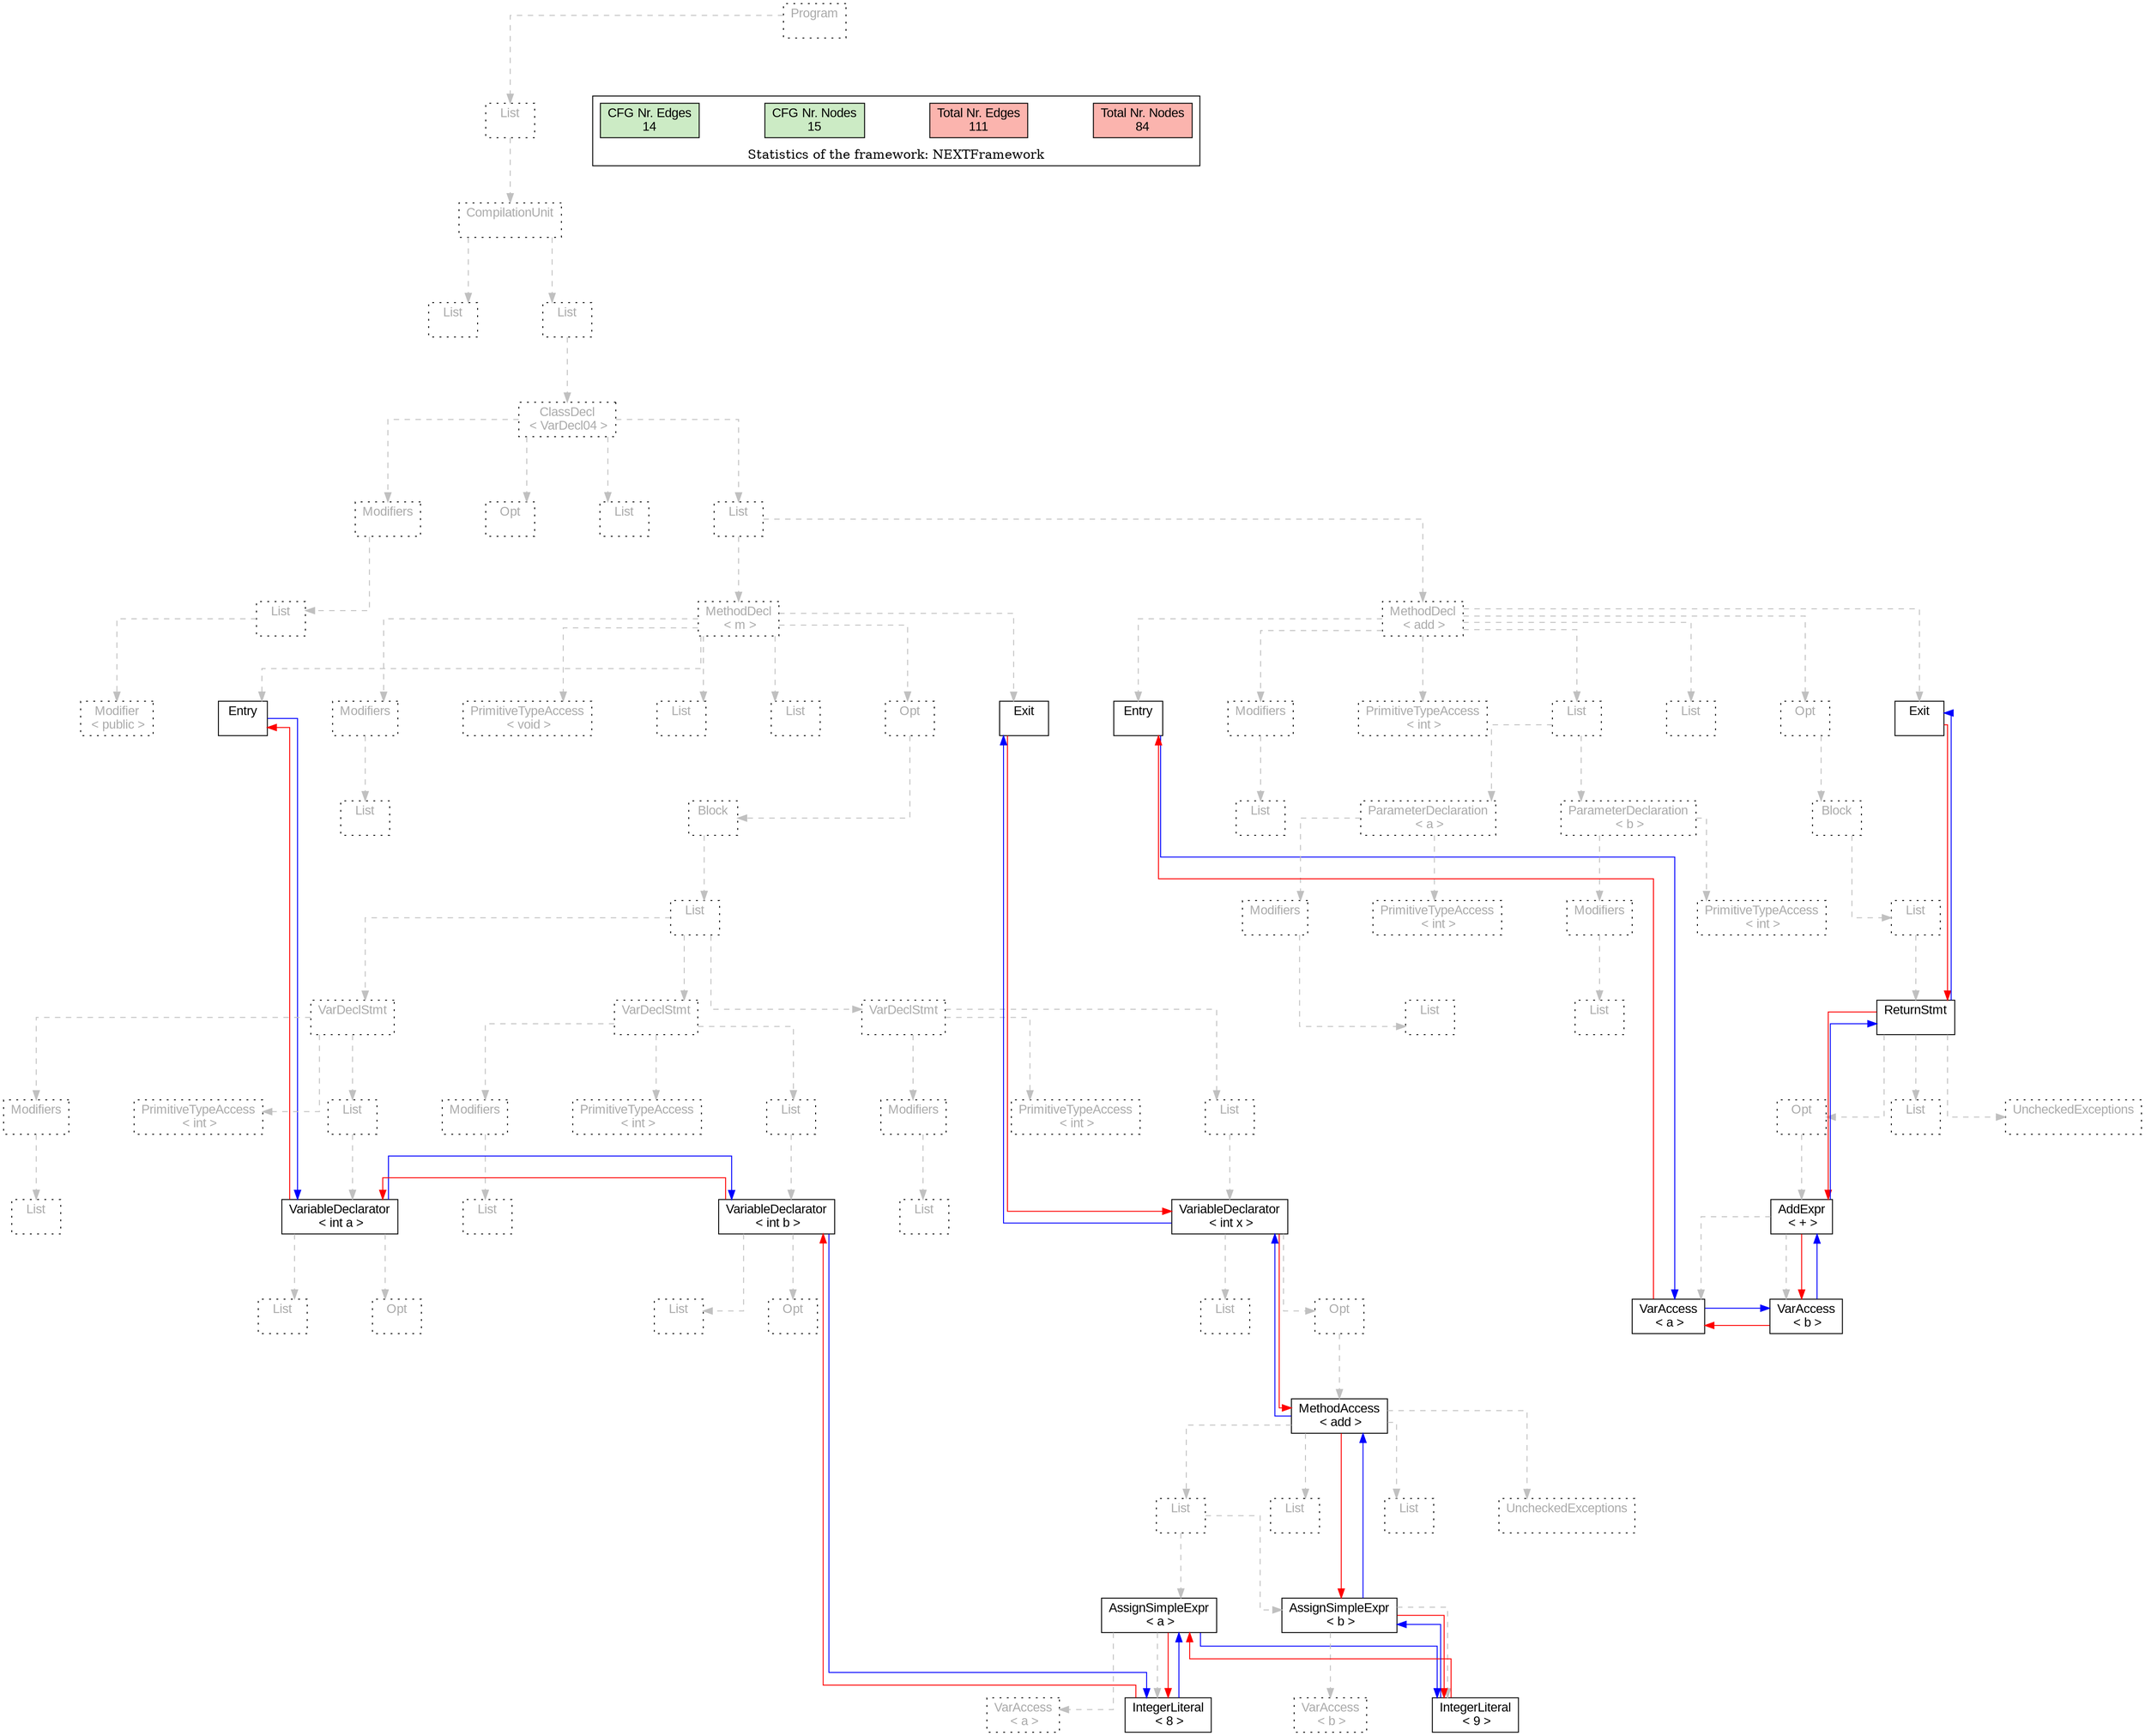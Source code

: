digraph G {
graph [splines=ortho, nodesep="1", ranksep="1"]
node [shape=rect, fontname=Arial];
{ rank = same; "Program[0]"}
{ rank = same; "List[1]"}
{ rank = same; "CompilationUnit[2]"}
{ rank = same; "List[3]"; "List[4]"}
{ rank = same; "ClassDecl[5]"}
{ rank = same; "Modifiers[6]"; "Opt[9]"; "List[10]"; "List[11]"}
{ rank = same; "List[7]"; "MethodDecl[12]"; "MethodDecl[57]"}
{ rank = same; "Modifier[8]"; "Entry[13]"; "Modifiers[14]"; "PrimitiveTypeAccess[16]"; "List[17]"; "List[18]"; "Opt[19]"; "Exit[20]"; "Entry[58]"; "Modifiers[59]"; "PrimitiveTypeAccess[61]"; "List[62]"; "List[71]"; "Opt[72]"; "Exit[73]"}
{ rank = same; "List[15]"; "Block[20]"; "List[60]"; "ParameterDeclaration[63]"; "ParameterDeclaration[67]"; "Block[73]"}
{ rank = same; "List[21]"; "Modifiers[64]"; "PrimitiveTypeAccess[66]"; "Modifiers[68]"; "PrimitiveTypeAccess[70]"; "List[74]"}
{ rank = same; "VarDeclStmt[22]"; "VarDeclStmt[30]"; "VarDeclStmt[38]"; "List[65]"; "List[69]"; "ReturnStmt[75]"}
{ rank = same; "Modifiers[23]"; "PrimitiveTypeAccess[25]"; "List[26]"; "Modifiers[31]"; "PrimitiveTypeAccess[33]"; "List[34]"; "Modifiers[39]"; "PrimitiveTypeAccess[41]"; "List[42]"; "Opt[76]"; "List[80]"; "UncheckedExceptions[76]"}
{ rank = same; "List[24]"; "VariableDeclarator[27]"; "List[32]"; "VariableDeclarator[35]"; "List[40]"; "VariableDeclarator[43]"; "AddExpr[77]"}
{ rank = same; "List[28]"; "Opt[29]"; "List[36]"; "Opt[37]"; "List[44]"; "Opt[45]"; "VarAccess[78]"; "VarAccess[79]"}
{ rank = same; "MethodAccess[46]"}
{ rank = same; "List[48]"; "List[55]"; "List[56]"; "UncheckedExceptions[47]"}
{ rank = same; "AssignSimpleExpr[49]"; "AssignSimpleExpr[52]"}
{ rank = same; "VarAccess[50]"; "IntegerLiteral[51]"; "VarAccess[53]"; "IntegerLiteral[54]"}
"Program[0]" [label="Program\n ", style= dotted   fillcolor="#eeeeee" fontcolor="#aaaaaa"  ]
"List[1]" [label="List\n ", style= dotted   fillcolor="#eeeeee" fontcolor="#aaaaaa"  ]
"CompilationUnit[2]" [label="CompilationUnit\n ", style= dotted   fillcolor="#eeeeee" fontcolor="#aaaaaa"  ]
"List[3]" [label="List\n ", style= dotted   fillcolor="#eeeeee" fontcolor="#aaaaaa"  ]
"List[4]" [label="List\n ", style= dotted   fillcolor="#eeeeee" fontcolor="#aaaaaa"  ]
"ClassDecl[5]" [label="ClassDecl\n < VarDecl04 >", style= dotted   fillcolor="#eeeeee" fontcolor="#aaaaaa"  ]
"Modifiers[6]" [label="Modifiers\n ", style= dotted   fillcolor="#eeeeee" fontcolor="#aaaaaa"  ]
"List[7]" [label="List\n ", style= dotted   fillcolor="#eeeeee" fontcolor="#aaaaaa"  ]
"Modifier[8]" [label="Modifier\n < public >", style= dotted   fillcolor="#eeeeee" fontcolor="#aaaaaa"  ]
"Opt[9]" [label="Opt\n ", style= dotted   fillcolor="#eeeeee" fontcolor="#aaaaaa"  ]
"List[10]" [label="List\n ", style= dotted   fillcolor="#eeeeee" fontcolor="#aaaaaa"  ]
"List[11]" [label="List\n ", style= dotted   fillcolor="#eeeeee" fontcolor="#aaaaaa"  ]
"MethodDecl[12]" [label="MethodDecl\n < m >", style= dotted   fillcolor="#eeeeee" fontcolor="#aaaaaa"  ]
"Entry[13]" [label="Entry\n ", fillcolor=white   style=filled  ]
"Modifiers[14]" [label="Modifiers\n ", style= dotted   fillcolor="#eeeeee" fontcolor="#aaaaaa"  ]
"List[15]" [label="List\n ", style= dotted   fillcolor="#eeeeee" fontcolor="#aaaaaa"  ]
"PrimitiveTypeAccess[16]" [label="PrimitiveTypeAccess\n < void >", style= dotted   fillcolor="#eeeeee" fontcolor="#aaaaaa"  ]
"List[17]" [label="List\n ", style= dotted   fillcolor="#eeeeee" fontcolor="#aaaaaa"  ]
"List[18]" [label="List\n ", style= dotted   fillcolor="#eeeeee" fontcolor="#aaaaaa"  ]
"Opt[19]" [label="Opt\n ", style= dotted   fillcolor="#eeeeee" fontcolor="#aaaaaa"  ]
"Block[20]" [label="Block\n ", style= dotted   fillcolor="#eeeeee" fontcolor="#aaaaaa"  ]
"List[21]" [label="List\n ", style= dotted   fillcolor="#eeeeee" fontcolor="#aaaaaa"  ]
"VarDeclStmt[22]" [label="VarDeclStmt\n ", style= dotted   fillcolor="#eeeeee" fontcolor="#aaaaaa"  ]
"Modifiers[23]" [label="Modifiers\n ", style= dotted   fillcolor="#eeeeee" fontcolor="#aaaaaa"  ]
"List[24]" [label="List\n ", style= dotted   fillcolor="#eeeeee" fontcolor="#aaaaaa"  ]
"PrimitiveTypeAccess[25]" [label="PrimitiveTypeAccess\n < int >", style= dotted   fillcolor="#eeeeee" fontcolor="#aaaaaa"  ]
"List[26]" [label="List\n ", style= dotted   fillcolor="#eeeeee" fontcolor="#aaaaaa"  ]
"VariableDeclarator[27]" [label="VariableDeclarator\n < int a >", fillcolor=white   style=filled  ]
"List[28]" [label="List\n ", style= dotted   fillcolor="#eeeeee" fontcolor="#aaaaaa"  ]
"Opt[29]" [label="Opt\n ", style= dotted   fillcolor="#eeeeee" fontcolor="#aaaaaa"  ]
"VarDeclStmt[30]" [label="VarDeclStmt\n ", style= dotted   fillcolor="#eeeeee" fontcolor="#aaaaaa"  ]
"Modifiers[31]" [label="Modifiers\n ", style= dotted   fillcolor="#eeeeee" fontcolor="#aaaaaa"  ]
"List[32]" [label="List\n ", style= dotted   fillcolor="#eeeeee" fontcolor="#aaaaaa"  ]
"PrimitiveTypeAccess[33]" [label="PrimitiveTypeAccess\n < int >", style= dotted   fillcolor="#eeeeee" fontcolor="#aaaaaa"  ]
"List[34]" [label="List\n ", style= dotted   fillcolor="#eeeeee" fontcolor="#aaaaaa"  ]
"VariableDeclarator[35]" [label="VariableDeclarator\n < int b >", fillcolor=white   style=filled  ]
"List[36]" [label="List\n ", style= dotted   fillcolor="#eeeeee" fontcolor="#aaaaaa"  ]
"Opt[37]" [label="Opt\n ", style= dotted   fillcolor="#eeeeee" fontcolor="#aaaaaa"  ]
"VarDeclStmt[38]" [label="VarDeclStmt\n ", style= dotted   fillcolor="#eeeeee" fontcolor="#aaaaaa"  ]
"Modifiers[39]" [label="Modifiers\n ", style= dotted   fillcolor="#eeeeee" fontcolor="#aaaaaa"  ]
"List[40]" [label="List\n ", style= dotted   fillcolor="#eeeeee" fontcolor="#aaaaaa"  ]
"PrimitiveTypeAccess[41]" [label="PrimitiveTypeAccess\n < int >", style= dotted   fillcolor="#eeeeee" fontcolor="#aaaaaa"  ]
"List[42]" [label="List\n ", style= dotted   fillcolor="#eeeeee" fontcolor="#aaaaaa"  ]
"VariableDeclarator[43]" [label="VariableDeclarator\n < int x >", fillcolor=white   style=filled  ]
"List[44]" [label="List\n ", style= dotted   fillcolor="#eeeeee" fontcolor="#aaaaaa"  ]
"Opt[45]" [label="Opt\n ", style= dotted   fillcolor="#eeeeee" fontcolor="#aaaaaa"  ]
"MethodAccess[46]" [label="MethodAccess\n < add >", fillcolor=white   style=filled  ]
"List[48]" [label="List\n ", style= dotted   fillcolor="#eeeeee" fontcolor="#aaaaaa"  ]
"AssignSimpleExpr[49]" [label="AssignSimpleExpr\n < a >", fillcolor=white   style=filled  ]
"VarAccess[50]" [label="VarAccess\n < a >", style= dotted   fillcolor="#eeeeee" fontcolor="#aaaaaa"  ]
"IntegerLiteral[51]" [label="IntegerLiteral\n < 8 >", fillcolor=white   style=filled  ]
"AssignSimpleExpr[52]" [label="AssignSimpleExpr\n < b >", fillcolor=white   style=filled  ]
"VarAccess[53]" [label="VarAccess\n < b >", style= dotted   fillcolor="#eeeeee" fontcolor="#aaaaaa"  ]
"IntegerLiteral[54]" [label="IntegerLiteral\n < 9 >", fillcolor=white   style=filled  ]
"List[55]" [label="List\n ", style= dotted   fillcolor="#eeeeee" fontcolor="#aaaaaa"  ]
"List[56]" [label="List\n ", style= dotted   fillcolor="#eeeeee" fontcolor="#aaaaaa"  ]
"UncheckedExceptions[47]" [label="UncheckedExceptions\n ", style= dotted   fillcolor="#eeeeee" fontcolor="#aaaaaa"  ]
"Exit[20]" [label="Exit\n ", fillcolor=white   style=filled  ]
"MethodDecl[57]" [label="MethodDecl\n < add >", style= dotted   fillcolor="#eeeeee" fontcolor="#aaaaaa"  ]
"Entry[58]" [label="Entry\n ", fillcolor=white   style=filled  ]
"Modifiers[59]" [label="Modifiers\n ", style= dotted   fillcolor="#eeeeee" fontcolor="#aaaaaa"  ]
"List[60]" [label="List\n ", style= dotted   fillcolor="#eeeeee" fontcolor="#aaaaaa"  ]
"PrimitiveTypeAccess[61]" [label="PrimitiveTypeAccess\n < int >", style= dotted   fillcolor="#eeeeee" fontcolor="#aaaaaa"  ]
"List[62]" [label="List\n ", style= dotted   fillcolor="#eeeeee" fontcolor="#aaaaaa"  ]
"ParameterDeclaration[63]" [label="ParameterDeclaration\n < a >", style= dotted   fillcolor="#eeeeee" fontcolor="#aaaaaa"  ]
"Modifiers[64]" [label="Modifiers\n ", style= dotted   fillcolor="#eeeeee" fontcolor="#aaaaaa"  ]
"List[65]" [label="List\n ", style= dotted   fillcolor="#eeeeee" fontcolor="#aaaaaa"  ]
"PrimitiveTypeAccess[66]" [label="PrimitiveTypeAccess\n < int >", style= dotted   fillcolor="#eeeeee" fontcolor="#aaaaaa"  ]
"ParameterDeclaration[67]" [label="ParameterDeclaration\n < b >", style= dotted   fillcolor="#eeeeee" fontcolor="#aaaaaa"  ]
"Modifiers[68]" [label="Modifiers\n ", style= dotted   fillcolor="#eeeeee" fontcolor="#aaaaaa"  ]
"List[69]" [label="List\n ", style= dotted   fillcolor="#eeeeee" fontcolor="#aaaaaa"  ]
"PrimitiveTypeAccess[70]" [label="PrimitiveTypeAccess\n < int >", style= dotted   fillcolor="#eeeeee" fontcolor="#aaaaaa"  ]
"List[71]" [label="List\n ", style= dotted   fillcolor="#eeeeee" fontcolor="#aaaaaa"  ]
"Opt[72]" [label="Opt\n ", style= dotted   fillcolor="#eeeeee" fontcolor="#aaaaaa"  ]
"Block[73]" [label="Block\n ", style= dotted   fillcolor="#eeeeee" fontcolor="#aaaaaa"  ]
"List[74]" [label="List\n ", style= dotted   fillcolor="#eeeeee" fontcolor="#aaaaaa"  ]
"ReturnStmt[75]" [label="ReturnStmt\n ", fillcolor=white   style=filled  ]
"Opt[76]" [label="Opt\n ", style= dotted   fillcolor="#eeeeee" fontcolor="#aaaaaa"  ]
"AddExpr[77]" [label="AddExpr\n < + >", fillcolor=white   style=filled  ]
"VarAccess[78]" [label="VarAccess\n < a >", fillcolor=white   style=filled  ]
"VarAccess[79]" [label="VarAccess\n < b >", fillcolor=white   style=filled  ]
"List[80]" [label="List\n ", style= dotted   fillcolor="#eeeeee" fontcolor="#aaaaaa"  ]
"UncheckedExceptions[76]" [label="UncheckedExceptions\n ", style= dotted   fillcolor="#eeeeee" fontcolor="#aaaaaa"  ]
"Exit[73]" [label="Exit\n ", fillcolor=white   style=filled  ]
"CompilationUnit[2]" -> "List[3]" [style=dashed, color=gray]
"List[7]" -> "Modifier[8]" [style=dashed, color=gray]
"Modifiers[6]" -> "List[7]" [style=dashed, color=gray]
"ClassDecl[5]" -> "Modifiers[6]" [style=dashed, color=gray]
"ClassDecl[5]" -> "Opt[9]" [style=dashed, color=gray]
"ClassDecl[5]" -> "List[10]" [style=dashed, color=gray]
"MethodDecl[12]" -> "Entry[13]" [style=dashed, color=gray]
"Modifiers[14]" -> "List[15]" [style=dashed, color=gray]
"MethodDecl[12]" -> "Modifiers[14]" [style=dashed, color=gray]
"MethodDecl[12]" -> "PrimitiveTypeAccess[16]" [style=dashed, color=gray]
"MethodDecl[12]" -> "List[17]" [style=dashed, color=gray]
"MethodDecl[12]" -> "List[18]" [style=dashed, color=gray]
"Modifiers[23]" -> "List[24]" [style=dashed, color=gray]
"VarDeclStmt[22]" -> "Modifiers[23]" [style=dashed, color=gray]
"VarDeclStmt[22]" -> "PrimitiveTypeAccess[25]" [style=dashed, color=gray]
"VariableDeclarator[27]" -> "List[28]" [style=dashed, color=gray]
"VariableDeclarator[27]" -> "Opt[29]" [style=dashed, color=gray]
"List[26]" -> "VariableDeclarator[27]" [style=dashed, color=gray]
"VarDeclStmt[22]" -> "List[26]" [style=dashed, color=gray]
"List[21]" -> "VarDeclStmt[22]" [style=dashed, color=gray]
"Modifiers[31]" -> "List[32]" [style=dashed, color=gray]
"VarDeclStmt[30]" -> "Modifiers[31]" [style=dashed, color=gray]
"VarDeclStmt[30]" -> "PrimitiveTypeAccess[33]" [style=dashed, color=gray]
"VariableDeclarator[35]" -> "List[36]" [style=dashed, color=gray]
"VariableDeclarator[35]" -> "Opt[37]" [style=dashed, color=gray]
"List[34]" -> "VariableDeclarator[35]" [style=dashed, color=gray]
"VarDeclStmt[30]" -> "List[34]" [style=dashed, color=gray]
"List[21]" -> "VarDeclStmt[30]" [style=dashed, color=gray]
"Modifiers[39]" -> "List[40]" [style=dashed, color=gray]
"VarDeclStmt[38]" -> "Modifiers[39]" [style=dashed, color=gray]
"VarDeclStmt[38]" -> "PrimitiveTypeAccess[41]" [style=dashed, color=gray]
"VariableDeclarator[43]" -> "List[44]" [style=dashed, color=gray]
"AssignSimpleExpr[49]" -> "VarAccess[50]" [style=dashed, color=gray]
"AssignSimpleExpr[49]" -> "IntegerLiteral[51]" [style=dashed, color=gray]
"List[48]" -> "AssignSimpleExpr[49]" [style=dashed, color=gray]
"AssignSimpleExpr[52]" -> "VarAccess[53]" [style=dashed, color=gray]
"AssignSimpleExpr[52]" -> "IntegerLiteral[54]" [style=dashed, color=gray]
"List[48]" -> "AssignSimpleExpr[52]" [style=dashed, color=gray]
"MethodAccess[46]" -> "List[48]" [style=dashed, color=gray]
"MethodAccess[46]" -> "List[55]" [style=dashed, color=gray]
"MethodAccess[46]" -> "List[56]" [style=dashed, color=gray]
"MethodAccess[46]" -> "UncheckedExceptions[47]" [style=dashed, color=gray]
"Opt[45]" -> "MethodAccess[46]" [style=dashed, color=gray]
"VariableDeclarator[43]" -> "Opt[45]" [style=dashed, color=gray]
"List[42]" -> "VariableDeclarator[43]" [style=dashed, color=gray]
"VarDeclStmt[38]" -> "List[42]" [style=dashed, color=gray]
"List[21]" -> "VarDeclStmt[38]" [style=dashed, color=gray]
"Block[20]" -> "List[21]" [style=dashed, color=gray]
"Opt[19]" -> "Block[20]" [style=dashed, color=gray]
"MethodDecl[12]" -> "Opt[19]" [style=dashed, color=gray]
"MethodDecl[12]" -> "Exit[20]" [style=dashed, color=gray]
"List[11]" -> "MethodDecl[12]" [style=dashed, color=gray]
"MethodDecl[57]" -> "Entry[58]" [style=dashed, color=gray]
"Modifiers[59]" -> "List[60]" [style=dashed, color=gray]
"MethodDecl[57]" -> "Modifiers[59]" [style=dashed, color=gray]
"MethodDecl[57]" -> "PrimitiveTypeAccess[61]" [style=dashed, color=gray]
"Modifiers[64]" -> "List[65]" [style=dashed, color=gray]
"ParameterDeclaration[63]" -> "Modifiers[64]" [style=dashed, color=gray]
"ParameterDeclaration[63]" -> "PrimitiveTypeAccess[66]" [style=dashed, color=gray]
"List[62]" -> "ParameterDeclaration[63]" [style=dashed, color=gray]
"Modifiers[68]" -> "List[69]" [style=dashed, color=gray]
"ParameterDeclaration[67]" -> "Modifiers[68]" [style=dashed, color=gray]
"ParameterDeclaration[67]" -> "PrimitiveTypeAccess[70]" [style=dashed, color=gray]
"List[62]" -> "ParameterDeclaration[67]" [style=dashed, color=gray]
"MethodDecl[57]" -> "List[62]" [style=dashed, color=gray]
"MethodDecl[57]" -> "List[71]" [style=dashed, color=gray]
"AddExpr[77]" -> "VarAccess[78]" [style=dashed, color=gray]
"AddExpr[77]" -> "VarAccess[79]" [style=dashed, color=gray]
"Opt[76]" -> "AddExpr[77]" [style=dashed, color=gray]
"ReturnStmt[75]" -> "Opt[76]" [style=dashed, color=gray]
"ReturnStmt[75]" -> "List[80]" [style=dashed, color=gray]
"ReturnStmt[75]" -> "UncheckedExceptions[76]" [style=dashed, color=gray]
"List[74]" -> "ReturnStmt[75]" [style=dashed, color=gray]
"Block[73]" -> "List[74]" [style=dashed, color=gray]
"Opt[72]" -> "Block[73]" [style=dashed, color=gray]
"MethodDecl[57]" -> "Opt[72]" [style=dashed, color=gray]
"MethodDecl[57]" -> "Exit[73]" [style=dashed, color=gray]
"List[11]" -> "MethodDecl[57]" [style=dashed, color=gray]
"ClassDecl[5]" -> "List[11]" [style=dashed, color=gray]
"List[4]" -> "ClassDecl[5]" [style=dashed, color=gray]
"CompilationUnit[2]" -> "List[4]" [style=dashed, color=gray]
"List[1]" -> "CompilationUnit[2]" [style=dashed, color=gray]
"Program[0]" -> "List[1]" [style=dashed, color=gray]
"Exit[20]" -> "VariableDeclarator[43]" [color=red, constraint=false]
"VariableDeclarator[43]" -> "Exit[20]" [color=blue, constraint=false, xlabel=" "] 
"VariableDeclarator[43]" -> "MethodAccess[46]" [color=red, constraint=false]
"MethodAccess[46]" -> "VariableDeclarator[43]" [color=blue, constraint=false, xlabel=" "] 
"MethodAccess[46]" -> "AssignSimpleExpr[52]" [color=red, constraint=false]
"AssignSimpleExpr[52]" -> "MethodAccess[46]" [color=blue, constraint=false, xlabel=" "] 
"AssignSimpleExpr[52]" -> "IntegerLiteral[54]" [color=red, constraint=false]
"IntegerLiteral[54]" -> "AssignSimpleExpr[52]" [color=blue, constraint=false, xlabel=" "] 
"IntegerLiteral[54]" -> "AssignSimpleExpr[49]" [color=red, constraint=false]
"AssignSimpleExpr[49]" -> "IntegerLiteral[54]" [color=blue, constraint=false, xlabel=" "] 
"AssignSimpleExpr[49]" -> "IntegerLiteral[51]" [color=red, constraint=false]
"IntegerLiteral[51]" -> "AssignSimpleExpr[49]" [color=blue, constraint=false, xlabel=" "] 
"IntegerLiteral[51]" -> "VariableDeclarator[35]" [color=red, constraint=false]
"VariableDeclarator[35]" -> "IntegerLiteral[51]" [color=blue, constraint=false, xlabel=" "] 
"VariableDeclarator[35]" -> "VariableDeclarator[27]" [color=red, constraint=false]
"VariableDeclarator[27]" -> "VariableDeclarator[35]" [color=blue, constraint=false, xlabel=" "] 
"VariableDeclarator[27]" -> "Entry[13]" [color=red, constraint=false]
"Entry[13]" -> "VariableDeclarator[27]" [color=blue, constraint=false, xlabel=" "] 
"Exit[73]" -> "ReturnStmt[75]" [color=red, constraint=false]
"ReturnStmt[75]" -> "Exit[73]" [color=blue, constraint=false, xlabel=" "] 
"ReturnStmt[75]" -> "AddExpr[77]" [color=red, constraint=false]
"AddExpr[77]" -> "ReturnStmt[75]" [color=blue, constraint=false, xlabel=" "] 
"AddExpr[77]" -> "VarAccess[79]" [color=red, constraint=false]
"VarAccess[79]" -> "AddExpr[77]" [color=blue, constraint=false, xlabel=" "] 
"VarAccess[79]" -> "VarAccess[78]" [color=red, constraint=false]
"VarAccess[78]" -> "VarAccess[79]" [color=blue, constraint=false, xlabel=" "] 
"VarAccess[78]" -> "Entry[58]" [color=red, constraint=false]
"Entry[58]" -> "VarAccess[78]" [color=blue, constraint=false, xlabel=" "] 
"List[3]" -> "List[4]" [style=invis]
"Modifiers[6]" -> "Opt[9]" -> "List[10]" -> "List[11]" [style=invis]
"MethodDecl[12]" -> "MethodDecl[57]" [style=invis]
"Entry[13]" -> "Modifiers[14]" -> "PrimitiveTypeAccess[16]" -> "List[17]" -> "List[18]" -> "Opt[19]" -> "Exit[20]" [style=invis]
"VarDeclStmt[22]" -> "VarDeclStmt[30]" -> "VarDeclStmt[38]" [style=invis]
"Modifiers[23]" -> "PrimitiveTypeAccess[25]" -> "List[26]" [style=invis]
"List[28]" -> "Opt[29]" [style=invis]
"Modifiers[31]" -> "PrimitiveTypeAccess[33]" -> "List[34]" [style=invis]
"List[36]" -> "Opt[37]" [style=invis]
"Modifiers[39]" -> "PrimitiveTypeAccess[41]" -> "List[42]" [style=invis]
"List[44]" -> "Opt[45]" [style=invis]
"AssignSimpleExpr[49]" -> "AssignSimpleExpr[52]" [style=invis]
"VarAccess[50]" -> "IntegerLiteral[51]" [style=invis]
"VarAccess[53]" -> "IntegerLiteral[54]" [style=invis]
"Entry[58]" -> "Modifiers[59]" -> "PrimitiveTypeAccess[61]" -> "List[62]" -> "List[71]" -> "Opt[72]" -> "Exit[73]" [style=invis]
"ParameterDeclaration[63]" -> "ParameterDeclaration[67]" [style=invis]
"Modifiers[64]" -> "PrimitiveTypeAccess[66]" [style=invis]
"Modifiers[68]" -> "PrimitiveTypeAccess[70]" [style=invis]
"VarAccess[78]" -> "VarAccess[79]" [style=invis]

subgraph cluster_legend {
{node [style=filled, fillcolor=1, colorscheme="pastel13"]
Nodes [label="Total Nr. Nodes
84", fillcolor=1]
Edges [label="Total Nr. Edges
111", fillcolor=1]
NodesCFG [label="CFG Nr. Nodes
15", fillcolor=3]
EdgesCFG [label="CFG Nr. Edges
14", fillcolor=3]
Nodes-> "Program[0]" -> NodesCFG  [style="invis"]
Edges -> "Program[0]" ->EdgesCFG [style="invis"]}
label = "Statistics of the framework: NEXTFramework"
style="solid"
ranksep=0.05
nodesep=0.01
labelloc = b
len=2
}}